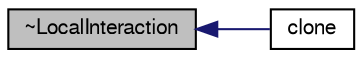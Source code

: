 digraph "~LocalInteraction"
{
  bgcolor="transparent";
  edge [fontname="FreeSans",fontsize="10",labelfontname="FreeSans",labelfontsize="10"];
  node [fontname="FreeSans",fontsize="10",shape=record];
  rankdir="LR";
  Node54 [label="~LocalInteraction",height=0.2,width=0.4,color="black", fillcolor="grey75", style="filled", fontcolor="black"];
  Node54 -> Node55 [dir="back",color="midnightblue",fontsize="10",style="solid",fontname="FreeSans"];
  Node55 [label="clone",height=0.2,width=0.4,color="black",URL="$a24170.html#a19fcffd9a5a9696704048ea06217c70f",tooltip="Construct and return a clone using supplied owner cloud. "];
}
